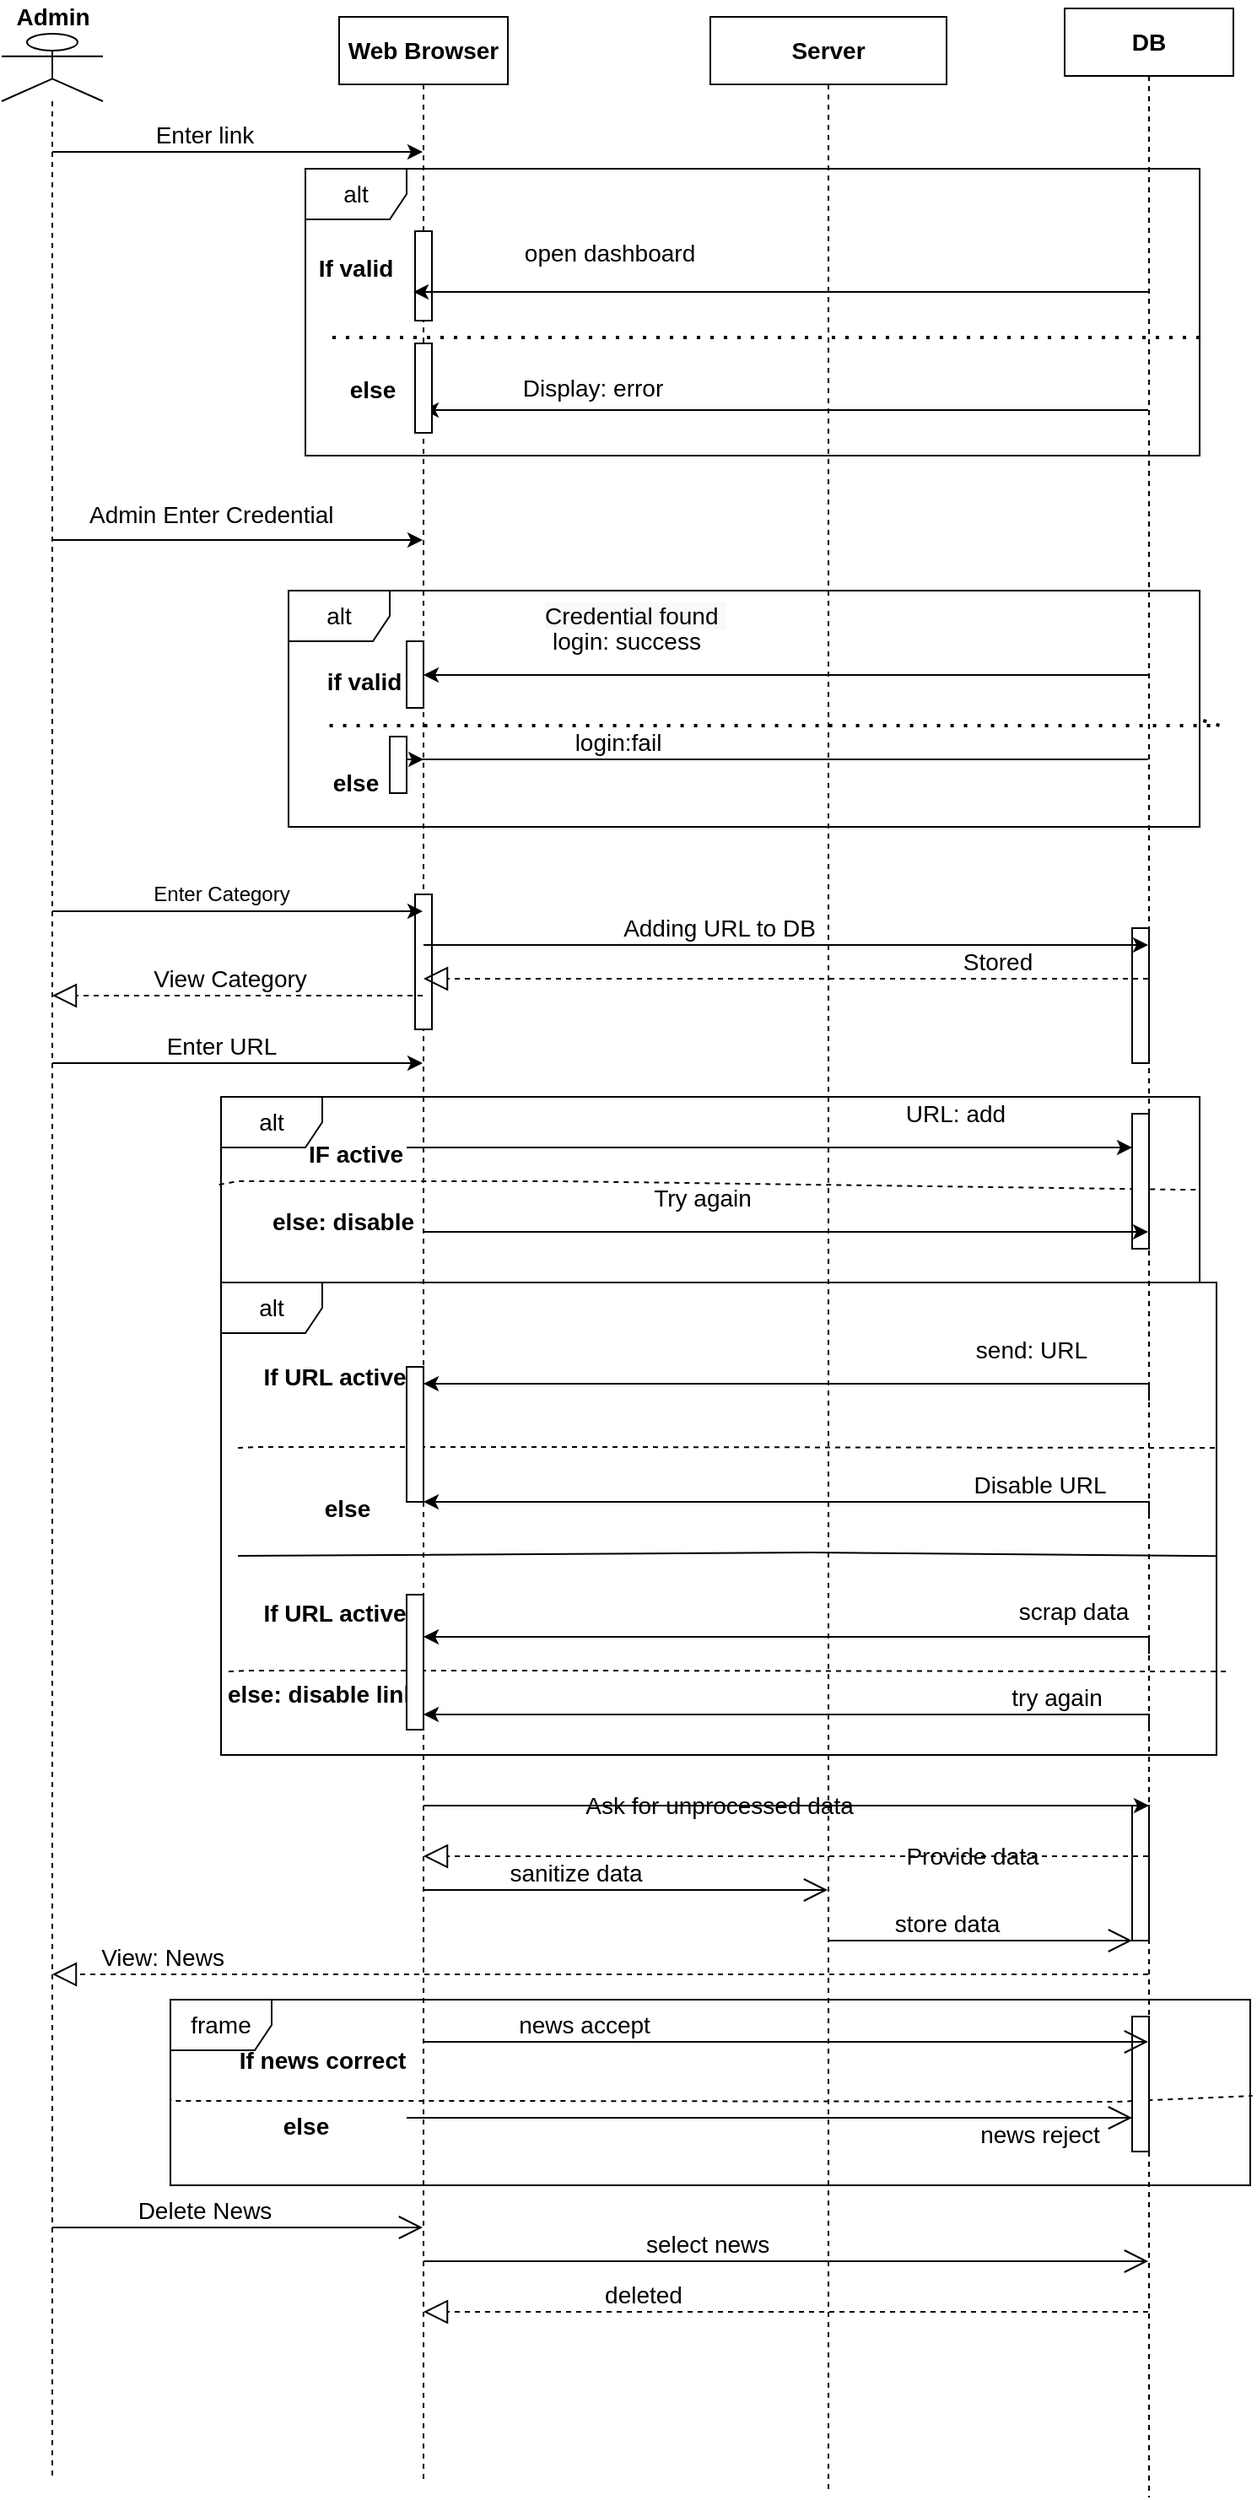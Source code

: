 <mxfile version="16.5.2" type="device"><diagram id="5uaryTtrhcwp85qSFbRe" name="Page-1"><mxGraphModel dx="1108" dy="450" grid="1" gridSize="10" guides="1" tooltips="1" connect="1" arrows="1" fold="1" page="1" pageScale="1" pageWidth="850" pageHeight="1100" math="0" shadow="0"><root><mxCell id="0"/><mxCell id="1" parent="0"/><mxCell id="l9GSLtzO_w3a2xf32Gni-1" value="" style="shape=umlLifeline;participant=umlActor;perimeter=lifelinePerimeter;whiteSpace=wrap;html=1;container=1;collapsible=0;recursiveResize=0;verticalAlign=top;spacingTop=36;outlineConnect=0;" parent="1" vertex="1"><mxGeometry x="80" y="20" width="60" height="1450" as="geometry"/></mxCell><mxCell id="l9GSLtzO_w3a2xf32Gni-2" value="&lt;font style=&quot;font-size: 14px&quot;&gt;&lt;b&gt;Admin&lt;/b&gt;&lt;/font&gt;" style="text;html=1;align=center;verticalAlign=middle;resizable=0;points=[];autosize=1;strokeColor=none;fillColor=none;" parent="1" vertex="1"><mxGeometry x="80" width="60" height="20" as="geometry"/></mxCell><mxCell id="l9GSLtzO_w3a2xf32Gni-4" value="&lt;b&gt;Web Browser&lt;/b&gt;" style="shape=umlLifeline;perimeter=lifelinePerimeter;whiteSpace=wrap;html=1;container=1;collapsible=0;recursiveResize=0;outlineConnect=0;fontSize=14;" parent="1" vertex="1"><mxGeometry x="280" y="10" width="100" height="1460" as="geometry"/></mxCell><mxCell id="l9GSLtzO_w3a2xf32Gni-85" value="Try again" style="text;html=1;align=center;verticalAlign=middle;resizable=0;points=[];autosize=1;strokeColor=none;fillColor=none;fontSize=14;" parent="l9GSLtzO_w3a2xf32Gni-4" vertex="1"><mxGeometry x="180" y="690" width="70" height="20" as="geometry"/></mxCell><mxCell id="l9GSLtzO_w3a2xf32Gni-121" value="" style="html=1;points=[];perimeter=orthogonalPerimeter;fontSize=14;" parent="l9GSLtzO_w3a2xf32Gni-4" vertex="1"><mxGeometry x="45" y="520" width="10" height="80" as="geometry"/></mxCell><mxCell id="l9GSLtzO_w3a2xf32Gni-5" value="&lt;b&gt;DB&lt;/b&gt;" style="shape=umlLifeline;perimeter=lifelinePerimeter;whiteSpace=wrap;html=1;container=1;collapsible=0;recursiveResize=0;outlineConnect=0;fontSize=14;" parent="1" vertex="1"><mxGeometry x="710" y="5" width="100" height="1475" as="geometry"/></mxCell><mxCell id="l9GSLtzO_w3a2xf32Gni-6" value="&lt;b&gt;Server&lt;/b&gt;" style="shape=umlLifeline;perimeter=lifelinePerimeter;whiteSpace=wrap;html=1;container=1;collapsible=0;recursiveResize=0;outlineConnect=0;fontSize=14;" parent="1" vertex="1"><mxGeometry x="500" y="10" width="140" height="1465" as="geometry"/></mxCell><mxCell id="l9GSLtzO_w3a2xf32Gni-23" value="If valid" style="text;align=center;fontStyle=1;verticalAlign=middle;spacingLeft=3;spacingRight=3;strokeColor=none;rotatable=0;points=[[0,0.5],[1,0.5]];portConstraint=eastwest;fontSize=14;" parent="l9GSLtzO_w3a2xf32Gni-6" vertex="1"><mxGeometry x="-250" y="135" width="80" height="26" as="geometry"/></mxCell><mxCell id="l9GSLtzO_w3a2xf32Gni-34" value="alt" style="shape=umlFrame;whiteSpace=wrap;html=1;fontSize=14;" parent="l9GSLtzO_w3a2xf32Gni-6" vertex="1"><mxGeometry x="-240" y="90" width="530" height="170" as="geometry"/></mxCell><mxCell id="l9GSLtzO_w3a2xf32Gni-57" value="alt" style="shape=umlFrame;whiteSpace=wrap;html=1;fontSize=14;" parent="l9GSLtzO_w3a2xf32Gni-6" vertex="1"><mxGeometry x="-250" y="340" width="540" height="140" as="geometry"/></mxCell><mxCell id="l9GSLtzO_w3a2xf32Gni-60" value="else" style="text;align=center;fontStyle=1;verticalAlign=middle;spacingLeft=3;spacingRight=3;strokeColor=none;rotatable=0;points=[[0,0.5],[1,0.5]];portConstraint=eastwest;fontSize=14;" parent="l9GSLtzO_w3a2xf32Gni-6" vertex="1"><mxGeometry x="-250" y="440" width="80" height="26" as="geometry"/></mxCell><mxCell id="l9GSLtzO_w3a2xf32Gni-63" value="" style="html=1;points=[];perimeter=orthogonalPerimeter;fontSize=14;" parent="l9GSLtzO_w3a2xf32Gni-6" vertex="1"><mxGeometry x="-190" y="426.5" width="10" height="33.5" as="geometry"/></mxCell><mxCell id="l9GSLtzO_w3a2xf32Gni-68" value="Adding URL to DB" style="text;html=1;align=center;verticalAlign=middle;resizable=0;points=[];autosize=1;strokeColor=none;fillColor=none;fontSize=14;" parent="l9GSLtzO_w3a2xf32Gni-6" vertex="1"><mxGeometry x="-60" y="530" width="130" height="20" as="geometry"/></mxCell><mxCell id="l9GSLtzO_w3a2xf32Gni-92" value="" style="endArrow=classic;html=1;rounded=0;fontSize=14;" parent="l9GSLtzO_w3a2xf32Gni-6" edge="1"><mxGeometry width="50" height="50" relative="1" as="geometry"><mxPoint x="-70" y="670" as="sourcePoint"/><mxPoint x="250" y="670" as="targetPoint"/><Array as="points"><mxPoint x="-180" y="670"/><mxPoint x="-59.5" y="670"/></Array></mxGeometry></mxCell><mxCell id="l9GSLtzO_w3a2xf32Gni-93" value="alt" style="shape=umlFrame;whiteSpace=wrap;html=1;fontSize=14;" parent="l9GSLtzO_w3a2xf32Gni-6" vertex="1"><mxGeometry x="-290" y="640" width="580" height="110" as="geometry"/></mxCell><mxCell id="l9GSLtzO_w3a2xf32Gni-98" value="" style="endArrow=none;dashed=1;html=1;rounded=0;fontSize=14;exitX=-0.002;exitY=0.473;exitDx=0;exitDy=0;exitPerimeter=0;" parent="l9GSLtzO_w3a2xf32Gni-6" source="l9GSLtzO_w3a2xf32Gni-93" target="l9GSLtzO_w3a2xf32Gni-93" edge="1"><mxGeometry width="50" height="50" relative="1" as="geometry"><mxPoint x="-20" y="730" as="sourcePoint"/><mxPoint x="30" y="680" as="targetPoint"/><Array as="points"><mxPoint x="-280" y="690"/><mxPoint x="-90" y="690"/><mxPoint x="280" y="695"/></Array></mxGeometry></mxCell><mxCell id="l9GSLtzO_w3a2xf32Gni-95" value="IF active" style="text;align=center;fontStyle=1;verticalAlign=middle;spacingLeft=3;spacingRight=3;strokeColor=none;rotatable=0;points=[[0,0.5],[1,0.5]];portConstraint=eastwest;fontSize=14;" parent="l9GSLtzO_w3a2xf32Gni-6" vertex="1"><mxGeometry x="-250" y="660" width="80" height="26" as="geometry"/></mxCell><mxCell id="l9GSLtzO_w3a2xf32Gni-99" value="" style="html=1;points=[];perimeter=orthogonalPerimeter;fontSize=14;" parent="l9GSLtzO_w3a2xf32Gni-6" vertex="1"><mxGeometry x="250" y="650" width="10" height="80" as="geometry"/></mxCell><mxCell id="l9GSLtzO_w3a2xf32Gni-122" value="" style="html=1;points=[];perimeter=orthogonalPerimeter;fontSize=14;" parent="l9GSLtzO_w3a2xf32Gni-6" vertex="1"><mxGeometry x="250" y="540" width="10" height="80" as="geometry"/></mxCell><mxCell id="l9GSLtzO_w3a2xf32Gni-127" value="Ask for unprocessed data" style="text;html=1;align=center;verticalAlign=middle;resizable=0;points=[];autosize=1;strokeColor=none;fillColor=none;fontSize=14;" parent="l9GSLtzO_w3a2xf32Gni-6" vertex="1"><mxGeometry x="-80" y="1050" width="170" height="20" as="geometry"/></mxCell><mxCell id="l9GSLtzO_w3a2xf32Gni-129" value="Provide data" style="text;html=1;align=center;verticalAlign=middle;resizable=0;points=[];autosize=1;strokeColor=none;fillColor=none;fontSize=14;" parent="l9GSLtzO_w3a2xf32Gni-6" vertex="1"><mxGeometry x="110" y="1080" width="90" height="20" as="geometry"/></mxCell><mxCell id="l9GSLtzO_w3a2xf32Gni-133" value="" style="endArrow=open;endFill=1;endSize=12;html=1;rounded=0;fontSize=14;" parent="l9GSLtzO_w3a2xf32Gni-6" source="l9GSLtzO_w3a2xf32Gni-6" edge="1"><mxGeometry width="160" relative="1" as="geometry"><mxPoint x="100" y="1140" as="sourcePoint"/><mxPoint x="250" y="1140" as="targetPoint"/></mxGeometry></mxCell><mxCell id="l9GSLtzO_w3a2xf32Gni-134" value="store data" style="text;html=1;align=center;verticalAlign=middle;resizable=0;points=[];autosize=1;strokeColor=none;fillColor=none;fontSize=14;" parent="l9GSLtzO_w3a2xf32Gni-6" vertex="1"><mxGeometry x="100" y="1120" width="80" height="20" as="geometry"/></mxCell><mxCell id="l9GSLtzO_w3a2xf32Gni-140" value="news reject" style="text;html=1;align=center;verticalAlign=middle;resizable=0;points=[];autosize=1;strokeColor=none;fillColor=none;fontSize=14;" parent="l9GSLtzO_w3a2xf32Gni-6" vertex="1"><mxGeometry x="150" y="1245" width="90" height="20" as="geometry"/></mxCell><mxCell id="l9GSLtzO_w3a2xf32Gni-151" value="" style="endArrow=open;endFill=1;endSize=12;html=1;rounded=0;fontSize=14;" parent="l9GSLtzO_w3a2xf32Gni-6" edge="1"><mxGeometry width="160" relative="1" as="geometry"><mxPoint x="-180" y="1245" as="sourcePoint"/><mxPoint x="250" y="1245" as="targetPoint"/><Array as="points"><mxPoint x="-49.5" y="1245"/></Array></mxGeometry></mxCell><mxCell id="l9GSLtzO_w3a2xf32Gni-141" value="frame" style="shape=umlFrame;whiteSpace=wrap;html=1;fontSize=14;" parent="l9GSLtzO_w3a2xf32Gni-6" vertex="1"><mxGeometry x="-320" y="1175" width="640" height="110" as="geometry"/></mxCell><mxCell id="l9GSLtzO_w3a2xf32Gni-152" value="" style="endArrow=none;dashed=1;html=1;rounded=0;fontSize=14;entryX=1.002;entryY=0.518;entryDx=0;entryDy=0;entryPerimeter=0;" parent="l9GSLtzO_w3a2xf32Gni-6" target="l9GSLtzO_w3a2xf32Gni-141" edge="1"><mxGeometry width="50" height="50" relative="1" as="geometry"><mxPoint x="-320" y="1232" as="sourcePoint"/><mxPoint x="260" y="1235.5" as="targetPoint"/><Array as="points"><mxPoint x="-319.82" y="1235"/><mxPoint x="-129.82" y="1235"/><mxPoint x="240" y="1235.5"/></Array></mxGeometry></mxCell><mxCell id="l9GSLtzO_w3a2xf32Gni-153" value="" style="html=1;points=[];perimeter=orthogonalPerimeter;fontSize=14;" parent="l9GSLtzO_w3a2xf32Gni-6" vertex="1"><mxGeometry x="250" y="1185" width="10" height="80" as="geometry"/></mxCell><mxCell id="l9GSLtzO_w3a2xf32Gni-154" value="" style="html=1;points=[];perimeter=orthogonalPerimeter;fontSize=14;" parent="l9GSLtzO_w3a2xf32Gni-6" vertex="1"><mxGeometry x="250" y="1060" width="10" height="80" as="geometry"/></mxCell><mxCell id="l9GSLtzO_w3a2xf32Gni-7" value="" style="endArrow=classic;html=1;rounded=0;fontSize=14;" parent="1" source="l9GSLtzO_w3a2xf32Gni-1" target="l9GSLtzO_w3a2xf32Gni-4" edge="1"><mxGeometry width="50" height="50" relative="1" as="geometry"><mxPoint x="400" y="250" as="sourcePoint"/><mxPoint x="330" y="200" as="targetPoint"/><Array as="points"><mxPoint x="210" y="90"/></Array></mxGeometry></mxCell><mxCell id="l9GSLtzO_w3a2xf32Gni-21" value="Enter link" style="text;html=1;align=center;verticalAlign=middle;resizable=0;points=[];autosize=1;strokeColor=none;fillColor=none;fontSize=14;" parent="1" vertex="1"><mxGeometry x="165" y="70" width="70" height="20" as="geometry"/></mxCell><mxCell id="l9GSLtzO_w3a2xf32Gni-24" value="else" style="text;align=center;fontStyle=1;verticalAlign=middle;spacingLeft=3;spacingRight=3;strokeColor=none;rotatable=0;points=[[0,0.5],[1,0.5]];portConstraint=eastwest;fontSize=14;" parent="1" vertex="1"><mxGeometry x="260" y="217" width="80" height="26" as="geometry"/></mxCell><mxCell id="l9GSLtzO_w3a2xf32Gni-29" value="open dashboard" style="text;html=1;align=center;verticalAlign=middle;resizable=0;points=[];autosize=1;strokeColor=none;fillColor=none;fontSize=14;" parent="1" vertex="1"><mxGeometry x="380" y="140" width="120" height="20" as="geometry"/></mxCell><mxCell id="l9GSLtzO_w3a2xf32Gni-30" value="" style="endArrow=classic;html=1;rounded=0;fontSize=14;entryX=0.925;entryY=1.077;entryDx=0;entryDy=0;entryPerimeter=0;" parent="1" source="l9GSLtzO_w3a2xf32Gni-5" edge="1"><mxGeometry width="50" height="50" relative="1" as="geometry"><mxPoint x="565.5" y="243.002" as="sourcePoint"/><mxPoint x="330" y="243.002" as="targetPoint"/></mxGeometry></mxCell><mxCell id="l9GSLtzO_w3a2xf32Gni-31" value="Display: error" style="text;html=1;align=center;verticalAlign=middle;resizable=0;points=[];autosize=1;strokeColor=none;fillColor=none;fontSize=14;" parent="1" vertex="1"><mxGeometry x="380" y="220" width="100" height="20" as="geometry"/></mxCell><mxCell id="l9GSLtzO_w3a2xf32Gni-35" value="" style="html=1;points=[];perimeter=orthogonalPerimeter;fontSize=14;" parent="1" vertex="1"><mxGeometry x="325" y="137" width="10" height="53" as="geometry"/></mxCell><mxCell id="l9GSLtzO_w3a2xf32Gni-36" value="" style="endArrow=none;dashed=1;html=1;dashPattern=1 3;strokeWidth=2;rounded=0;fontSize=14;exitX=1;exitY=0.588;exitDx=0;exitDy=0;exitPerimeter=0;" parent="1" source="l9GSLtzO_w3a2xf32Gni-34" edge="1"><mxGeometry width="50" height="50" relative="1" as="geometry"><mxPoint x="400" y="230" as="sourcePoint"/><mxPoint x="270" y="200" as="targetPoint"/><Array as="points"><mxPoint x="435" y="200"/></Array></mxGeometry></mxCell><mxCell id="l9GSLtzO_w3a2xf32Gni-37" value="" style="html=1;points=[];perimeter=orthogonalPerimeter;fontSize=14;" parent="1" vertex="1"><mxGeometry x="325" y="203.5" width="10" height="53" as="geometry"/></mxCell><mxCell id="l9GSLtzO_w3a2xf32Gni-38" value="&lt;span style=&quot;color: rgb(0 , 0 , 0) ; font-family: &amp;#34;helvetica&amp;#34; ; font-style: normal ; font-weight: 400 ; letter-spacing: normal ; text-align: center ; text-indent: 0px ; text-transform: none ; word-spacing: 0px ; background-color: rgb(255 , 255 , 255) ; display: inline ; float: none&quot;&gt;&lt;font style=&quot;font-size: 14px&quot;&gt;Admin Enter Credential&lt;/font&gt;&lt;font style=&quot;font-size: 12px&quot;&gt;&amp;nbsp;&lt;/font&gt;&lt;/span&gt;" style="text;whiteSpace=wrap;html=1;fontSize=14;" parent="1" vertex="1"><mxGeometry x="130" y="290" width="190" height="30" as="geometry"/></mxCell><mxCell id="l9GSLtzO_w3a2xf32Gni-39" value="" style="endArrow=classic;html=1;rounded=0;fontSize=14;" parent="1" source="l9GSLtzO_w3a2xf32Gni-1" target="l9GSLtzO_w3a2xf32Gni-4" edge="1"><mxGeometry width="50" height="50" relative="1" as="geometry"><mxPoint x="400" y="400" as="sourcePoint"/><mxPoint x="450" y="350" as="targetPoint"/><Array as="points"><mxPoint x="240" y="320"/></Array></mxGeometry></mxCell><mxCell id="l9GSLtzO_w3a2xf32Gni-41" value="&lt;span style=&quot;color: rgb(0 , 0 , 0) ; font-family: &amp;#34;helvetica&amp;#34; ; font-style: normal ; font-weight: 400 ; letter-spacing: normal ; text-align: center ; text-indent: 0px ; text-transform: none ; word-spacing: 0px ; background-color: rgb(248 , 249 , 250) ; display: inline ; float: none&quot;&gt;&lt;font style=&quot;font-size: 14px&quot;&gt;Credential found&amp;nbsp;&lt;/font&gt;&lt;/span&gt;" style="text;whiteSpace=wrap;html=1;fontSize=14;" parent="1" vertex="1"><mxGeometry x="400" y="350" width="150" height="30" as="geometry"/></mxCell><mxCell id="l9GSLtzO_w3a2xf32Gni-48" value="login: success" style="text;html=1;align=center;verticalAlign=middle;resizable=0;points=[];autosize=1;strokeColor=none;fillColor=none;fontSize=14;" parent="1" vertex="1"><mxGeometry x="400" y="370" width="100" height="20" as="geometry"/></mxCell><mxCell id="l9GSLtzO_w3a2xf32Gni-50" value="" style="endArrow=classic;html=1;rounded=0;fontSize=14;" parent="1" source="l9GSLtzO_w3a2xf32Gni-5" target="l9GSLtzO_w3a2xf32Gni-4" edge="1"><mxGeometry width="50" height="50" relative="1" as="geometry"><mxPoint x="570" y="330" as="sourcePoint"/><mxPoint x="450" y="280" as="targetPoint"/><Array as="points"><mxPoint x="480" y="400"/></Array></mxGeometry></mxCell><mxCell id="l9GSLtzO_w3a2xf32Gni-55" value="" style="endArrow=classic;html=1;rounded=0;fontSize=14;startArrow=none;" parent="1" source="l9GSLtzO_w3a2xf32Gni-63" edge="1"><mxGeometry width="50" height="50" relative="1" as="geometry"><mxPoint x="570" y="450" as="sourcePoint"/><mxPoint x="330" y="450" as="targetPoint"/><Array as="points"/></mxGeometry></mxCell><mxCell id="l9GSLtzO_w3a2xf32Gni-56" value="login:fail" style="text;html=1;align=center;verticalAlign=middle;resizable=0;points=[];autosize=1;strokeColor=none;fillColor=none;fontSize=14;" parent="1" vertex="1"><mxGeometry x="410" y="430" width="70" height="20" as="geometry"/></mxCell><mxCell id="l9GSLtzO_w3a2xf32Gni-59" value="if valid" style="text;align=center;fontStyle=1;verticalAlign=middle;spacingLeft=3;spacingRight=3;strokeColor=none;rotatable=0;points=[[0,0.5],[1,0.5]];portConstraint=eastwest;fontSize=14;" parent="1" vertex="1"><mxGeometry x="255" y="390" width="80" height="26" as="geometry"/></mxCell><mxCell id="l9GSLtzO_w3a2xf32Gni-28" value="" style="endArrow=classic;html=1;rounded=0;fontSize=14;entryX=0.925;entryY=1.077;entryDx=0;entryDy=0;entryPerimeter=0;" parent="1" source="l9GSLtzO_w3a2xf32Gni-5" target="l9GSLtzO_w3a2xf32Gni-23" edge="1"><mxGeometry width="50" height="50" relative="1" as="geometry"><mxPoint x="400" y="195" as="sourcePoint"/><mxPoint x="450" y="145" as="targetPoint"/></mxGeometry></mxCell><mxCell id="l9GSLtzO_w3a2xf32Gni-61" value="" style="endArrow=none;dashed=1;html=1;dashPattern=1 3;strokeWidth=2;rounded=0;fontSize=14;exitX=1.004;exitY=0.55;exitDx=0;exitDy=0;exitPerimeter=0;" parent="1" source="l9GSLtzO_w3a2xf32Gni-57" edge="1"><mxGeometry width="50" height="50" relative="1" as="geometry"><mxPoint x="769.5" y="430" as="sourcePoint"/><mxPoint x="270" y="430" as="targetPoint"/><Array as="points"><mxPoint x="802" y="430"/><mxPoint x="610" y="430"/><mxPoint x="470" y="430"/><mxPoint x="280" y="430"/></Array></mxGeometry></mxCell><mxCell id="l9GSLtzO_w3a2xf32Gni-62" value="" style="html=1;points=[];perimeter=orthogonalPerimeter;fontSize=14;" parent="1" vertex="1"><mxGeometry x="320" y="380" width="10" height="39.5" as="geometry"/></mxCell><mxCell id="l9GSLtzO_w3a2xf32Gni-64" value="" style="endArrow=none;html=1;rounded=0;fontSize=14;" parent="1" source="l9GSLtzO_w3a2xf32Gni-5" target="l9GSLtzO_w3a2xf32Gni-63" edge="1"><mxGeometry width="50" height="50" relative="1" as="geometry"><mxPoint x="759.5" y="450" as="sourcePoint"/><mxPoint x="330" y="450" as="targetPoint"/><Array as="points"><mxPoint x="480.5" y="450"/></Array></mxGeometry></mxCell><mxCell id="l9GSLtzO_w3a2xf32Gni-65" value="Enter Category" style="text;html=1;align=center;verticalAlign=middle;resizable=0;points=[];autosize=1;strokeColor=none;fillColor=none;" parent="1" vertex="1"><mxGeometry x="160" y="520" width="100" height="20" as="geometry"/></mxCell><mxCell id="l9GSLtzO_w3a2xf32Gni-66" value="" style="endArrow=classic;html=1;rounded=0;fontSize=14;" parent="1" source="l9GSLtzO_w3a2xf32Gni-1" target="l9GSLtzO_w3a2xf32Gni-4" edge="1"><mxGeometry width="50" height="50" relative="1" as="geometry"><mxPoint x="400" y="560" as="sourcePoint"/><mxPoint x="330" y="510" as="targetPoint"/><Array as="points"><mxPoint x="260" y="540"/></Array></mxGeometry></mxCell><mxCell id="l9GSLtzO_w3a2xf32Gni-67" value="" style="endArrow=classic;html=1;rounded=0;fontSize=14;" parent="1" source="l9GSLtzO_w3a2xf32Gni-4" target="l9GSLtzO_w3a2xf32Gni-5" edge="1"><mxGeometry width="50" height="50" relative="1" as="geometry"><mxPoint x="400" y="560" as="sourcePoint"/><mxPoint x="450" y="510" as="targetPoint"/><Array as="points"><mxPoint x="560" y="560"/></Array></mxGeometry></mxCell><mxCell id="l9GSLtzO_w3a2xf32Gni-69" value="" style="endArrow=block;dashed=1;endFill=0;endSize=12;html=1;rounded=0;fontSize=14;" parent="1" source="l9GSLtzO_w3a2xf32Gni-5" target="l9GSLtzO_w3a2xf32Gni-4" edge="1"><mxGeometry width="160" relative="1" as="geometry"><mxPoint x="430" y="510" as="sourcePoint"/><mxPoint x="410" y="630" as="targetPoint"/><Array as="points"><mxPoint x="610" y="580"/><mxPoint x="500" y="580"/></Array></mxGeometry></mxCell><mxCell id="l9GSLtzO_w3a2xf32Gni-70" value="Stored" style="text;html=1;align=center;verticalAlign=middle;resizable=0;points=[];autosize=1;strokeColor=none;fillColor=none;fontSize=14;" parent="1" vertex="1"><mxGeometry x="640" y="560" width="60" height="20" as="geometry"/></mxCell><mxCell id="l9GSLtzO_w3a2xf32Gni-71" value="" style="endArrow=block;dashed=1;endFill=0;endSize=12;html=1;rounded=0;fontSize=14;" parent="1" source="l9GSLtzO_w3a2xf32Gni-4" target="l9GSLtzO_w3a2xf32Gni-1" edge="1"><mxGeometry width="160" relative="1" as="geometry"><mxPoint x="330" y="510" as="sourcePoint"/><mxPoint x="590" y="510" as="targetPoint"/><Array as="points"><mxPoint x="270" y="590"/><mxPoint x="210" y="590"/></Array></mxGeometry></mxCell><mxCell id="l9GSLtzO_w3a2xf32Gni-72" value="View Category" style="text;html=1;align=center;verticalAlign=middle;resizable=0;points=[];autosize=1;strokeColor=none;fillColor=none;fontSize=14;" parent="1" vertex="1"><mxGeometry x="160" y="570" width="110" height="20" as="geometry"/></mxCell><mxCell id="l9GSLtzO_w3a2xf32Gni-75" value="" style="endArrow=classic;html=1;rounded=0;fontSize=14;" parent="1" source="l9GSLtzO_w3a2xf32Gni-1" target="l9GSLtzO_w3a2xf32Gni-4" edge="1"><mxGeometry width="50" height="50" relative="1" as="geometry"><mxPoint x="119.5" y="550" as="sourcePoint"/><mxPoint x="339.5" y="550" as="targetPoint"/><Array as="points"><mxPoint x="270" y="630"/></Array></mxGeometry></mxCell><mxCell id="l9GSLtzO_w3a2xf32Gni-76" value="Enter URL" style="text;html=1;align=center;verticalAlign=middle;resizable=0;points=[];autosize=1;strokeColor=none;fillColor=none;fontSize=14;" parent="1" vertex="1"><mxGeometry x="170" y="610" width="80" height="20" as="geometry"/></mxCell><mxCell id="l9GSLtzO_w3a2xf32Gni-77" value="alt" style="shape=umlFrame;whiteSpace=wrap;html=1;fontSize=14;" parent="1" vertex="1"><mxGeometry x="210" y="760" width="590" height="280" as="geometry"/></mxCell><mxCell id="l9GSLtzO_w3a2xf32Gni-83" value="URL: add" style="text;html=1;align=center;verticalAlign=middle;resizable=0;points=[];autosize=1;strokeColor=none;fillColor=none;fontSize=14;" parent="1" vertex="1"><mxGeometry x="610" y="650" width="70" height="20" as="geometry"/></mxCell><mxCell id="l9GSLtzO_w3a2xf32Gni-91" value="" style="endArrow=classic;html=1;rounded=0;fontSize=14;" parent="1" source="l9GSLtzO_w3a2xf32Gni-4" target="l9GSLtzO_w3a2xf32Gni-5" edge="1"><mxGeometry width="50" height="50" relative="1" as="geometry"><mxPoint x="360" y="720" as="sourcePoint"/><mxPoint x="530" y="650" as="targetPoint"/><Array as="points"><mxPoint x="440" y="730"/><mxPoint x="470" y="730"/></Array></mxGeometry></mxCell><mxCell id="l9GSLtzO_w3a2xf32Gni-96" value="else: disable" style="text;align=center;fontStyle=1;verticalAlign=middle;spacingLeft=3;spacingRight=3;strokeColor=none;rotatable=0;points=[[0,0.5],[1,0.5]];portConstraint=eastwest;fontSize=14;" parent="1" vertex="1"><mxGeometry x="240" y="710" width="85" height="26" as="geometry"/></mxCell><mxCell id="l9GSLtzO_w3a2xf32Gni-101" value="If URL active" style="text;align=center;fontStyle=1;verticalAlign=middle;spacingLeft=3;spacingRight=3;strokeColor=none;rotatable=0;points=[[0,0.5],[1,0.5]];portConstraint=eastwest;fontSize=14;" parent="1" vertex="1"><mxGeometry x="240" y="800" width="75" height="30" as="geometry"/></mxCell><mxCell id="l9GSLtzO_w3a2xf32Gni-103" value="" style="endArrow=classic;html=1;rounded=0;fontSize=14;" parent="1" edge="1"><mxGeometry width="50" height="50" relative="1" as="geometry"><mxPoint x="760" y="830" as="sourcePoint"/><mxPoint x="330" y="820" as="targetPoint"/><Array as="points"><mxPoint x="760" y="820"/></Array></mxGeometry></mxCell><mxCell id="l9GSLtzO_w3a2xf32Gni-104" value="" style="endArrow=classic;html=1;rounded=0;fontSize=14;" parent="1" edge="1"><mxGeometry width="50" height="50" relative="1" as="geometry"><mxPoint x="760" y="900" as="sourcePoint"/><mxPoint x="330" y="890" as="targetPoint"/><Array as="points"><mxPoint x="760" y="890"/></Array></mxGeometry></mxCell><mxCell id="l9GSLtzO_w3a2xf32Gni-105" value="else: disable link" style="text;align=center;fontStyle=1;verticalAlign=middle;spacingLeft=3;spacingRight=3;strokeColor=none;rotatable=0;points=[[0,0.5],[1,0.5]];portConstraint=eastwest;fontSize=14;" parent="1" vertex="1"><mxGeometry x="230" y="990" width="80" height="26" as="geometry"/></mxCell><mxCell id="l9GSLtzO_w3a2xf32Gni-106" value="" style="endArrow=none;dashed=1;html=1;rounded=0;fontSize=14;" parent="1" edge="1"><mxGeometry width="50" height="50" relative="1" as="geometry"><mxPoint x="220" y="858" as="sourcePoint"/><mxPoint x="800" y="858" as="targetPoint"/><Array as="points"><mxPoint x="231.18" y="857.5"/><mxPoint x="421.18" y="857.5"/><mxPoint x="791" y="858"/></Array></mxGeometry></mxCell><mxCell id="l9GSLtzO_w3a2xf32Gni-107" value="send: URL" style="text;html=1;align=center;verticalAlign=middle;resizable=0;points=[];autosize=1;strokeColor=none;fillColor=none;fontSize=14;" parent="1" vertex="1"><mxGeometry x="650" y="790" width="80" height="20" as="geometry"/></mxCell><mxCell id="l9GSLtzO_w3a2xf32Gni-108" value="Disable URL" style="text;html=1;align=center;verticalAlign=middle;resizable=0;points=[];autosize=1;strokeColor=none;fillColor=none;fontSize=14;" parent="1" vertex="1"><mxGeometry x="650" y="870" width="90" height="20" as="geometry"/></mxCell><mxCell id="l9GSLtzO_w3a2xf32Gni-109" value="If URL active" style="text;align=center;fontStyle=1;verticalAlign=middle;spacingLeft=3;spacingRight=3;strokeColor=none;rotatable=0;points=[[0,0.5],[1,0.5]];portConstraint=eastwest;fontSize=14;" parent="1" vertex="1"><mxGeometry x="240" y="940" width="75" height="30" as="geometry"/></mxCell><mxCell id="l9GSLtzO_w3a2xf32Gni-110" value="" style="endArrow=none;html=1;rounded=0;fontSize=14;entryX=1;entryY=0.579;entryDx=0;entryDy=0;entryPerimeter=0;" parent="1" target="l9GSLtzO_w3a2xf32Gni-77" edge="1"><mxGeometry width="50" height="50" relative="1" as="geometry"><mxPoint x="220" y="922" as="sourcePoint"/><mxPoint x="540" y="910" as="targetPoint"/><Array as="points"><mxPoint x="560" y="920"/></Array></mxGeometry></mxCell><mxCell id="l9GSLtzO_w3a2xf32Gni-114" value="" style="endArrow=classic;html=1;rounded=0;fontSize=14;" parent="1" edge="1"><mxGeometry width="50" height="50" relative="1" as="geometry"><mxPoint x="760" y="980" as="sourcePoint"/><mxPoint x="330" y="970" as="targetPoint"/><Array as="points"><mxPoint x="760" y="970"/></Array></mxGeometry></mxCell><mxCell id="l9GSLtzO_w3a2xf32Gni-115" value="scrap data" style="text;html=1;align=center;verticalAlign=middle;resizable=0;points=[];autosize=1;strokeColor=none;fillColor=none;fontSize=14;" parent="1" vertex="1"><mxGeometry x="675" y="945" width="80" height="20" as="geometry"/></mxCell><mxCell id="l9GSLtzO_w3a2xf32Gni-116" value="else" style="text;align=center;fontStyle=1;verticalAlign=middle;spacingLeft=3;spacingRight=3;strokeColor=none;rotatable=0;points=[[0,0.5],[1,0.5]];portConstraint=eastwest;fontSize=14;" parent="1" vertex="1"><mxGeometry x="245" y="880" width="80" height="26" as="geometry"/></mxCell><mxCell id="l9GSLtzO_w3a2xf32Gni-118" value="" style="endArrow=classic;html=1;rounded=0;fontSize=14;" parent="1" edge="1"><mxGeometry width="50" height="50" relative="1" as="geometry"><mxPoint x="760" y="1026" as="sourcePoint"/><mxPoint x="330" y="1016" as="targetPoint"/><Array as="points"><mxPoint x="760" y="1016"/></Array></mxGeometry></mxCell><mxCell id="l9GSLtzO_w3a2xf32Gni-119" value="" style="endArrow=none;dashed=1;html=1;rounded=0;fontSize=14;" parent="1" edge="1"><mxGeometry width="50" height="50" relative="1" as="geometry"><mxPoint x="214.5" y="990.5" as="sourcePoint"/><mxPoint x="805.5" y="990.5" as="targetPoint"/><Array as="points"><mxPoint x="225.68" y="990"/><mxPoint x="415.68" y="990"/><mxPoint x="785.5" y="990.5"/></Array></mxGeometry></mxCell><mxCell id="l9GSLtzO_w3a2xf32Gni-120" value="try again" style="text;html=1;align=center;verticalAlign=middle;resizable=0;points=[];autosize=1;strokeColor=none;fillColor=none;fontSize=14;" parent="1" vertex="1"><mxGeometry x="670" y="996" width="70" height="20" as="geometry"/></mxCell><mxCell id="l9GSLtzO_w3a2xf32Gni-123" value="" style="html=1;points=[];perimeter=orthogonalPerimeter;fontSize=14;" parent="1" vertex="1"><mxGeometry x="320" y="810" width="10" height="80" as="geometry"/></mxCell><mxCell id="l9GSLtzO_w3a2xf32Gni-124" value="" style="html=1;points=[];perimeter=orthogonalPerimeter;fontSize=14;" parent="1" vertex="1"><mxGeometry x="320" y="945" width="10" height="80" as="geometry"/></mxCell><mxCell id="l9GSLtzO_w3a2xf32Gni-126" value="" style="endArrow=classic;html=1;rounded=0;fontSize=14;" parent="1" source="l9GSLtzO_w3a2xf32Gni-4" target="l9GSLtzO_w3a2xf32Gni-5" edge="1"><mxGeometry width="50" height="50" relative="1" as="geometry"><mxPoint x="490" y="1090" as="sourcePoint"/><mxPoint x="540" y="1040" as="targetPoint"/><Array as="points"><mxPoint x="760" y="1070"/></Array></mxGeometry></mxCell><mxCell id="l9GSLtzO_w3a2xf32Gni-128" value="" style="endArrow=block;dashed=1;endFill=0;endSize=12;html=1;rounded=0;fontSize=14;" parent="1" source="l9GSLtzO_w3a2xf32Gni-5" target="l9GSLtzO_w3a2xf32Gni-4" edge="1"><mxGeometry width="160" relative="1" as="geometry"><mxPoint x="390" y="1140" as="sourcePoint"/><mxPoint x="550" y="1140" as="targetPoint"/><Array as="points"><mxPoint x="350" y="1100"/></Array></mxGeometry></mxCell><mxCell id="l9GSLtzO_w3a2xf32Gni-130" value="" style="endArrow=open;endFill=1;endSize=12;html=1;rounded=0;fontSize=14;" parent="1" source="l9GSLtzO_w3a2xf32Gni-4" target="l9GSLtzO_w3a2xf32Gni-6" edge="1"><mxGeometry width="160" relative="1" as="geometry"><mxPoint x="430" y="1050" as="sourcePoint"/><mxPoint x="590" y="1050" as="targetPoint"/><Array as="points"><mxPoint x="360" y="1120"/><mxPoint x="450" y="1120"/></Array></mxGeometry></mxCell><mxCell id="l9GSLtzO_w3a2xf32Gni-131" value="sanitize data" style="text;html=1;align=center;verticalAlign=middle;resizable=0;points=[];autosize=1;strokeColor=none;fillColor=none;fontSize=14;" parent="1" vertex="1"><mxGeometry x="375" y="1100" width="90" height="20" as="geometry"/></mxCell><mxCell id="l9GSLtzO_w3a2xf32Gni-135" value="" style="endArrow=block;dashed=1;endFill=0;endSize=12;html=1;rounded=0;fontSize=14;" parent="1" source="l9GSLtzO_w3a2xf32Gni-5" target="l9GSLtzO_w3a2xf32Gni-1" edge="1"><mxGeometry width="160" relative="1" as="geometry"><mxPoint x="430" y="1090" as="sourcePoint"/><mxPoint x="590" y="1090" as="targetPoint"/><Array as="points"><mxPoint x="220" y="1170"/></Array></mxGeometry></mxCell><mxCell id="l9GSLtzO_w3a2xf32Gni-136" value="View: News" style="text;html=1;align=center;verticalAlign=middle;resizable=0;points=[];autosize=1;strokeColor=none;fillColor=none;fontSize=14;" parent="1" vertex="1"><mxGeometry x="130" y="1150" width="90" height="20" as="geometry"/></mxCell><mxCell id="l9GSLtzO_w3a2xf32Gni-137" value="" style="endArrow=open;endFill=1;endSize=12;html=1;rounded=0;fontSize=14;" parent="1" source="l9GSLtzO_w3a2xf32Gni-4" target="l9GSLtzO_w3a2xf32Gni-5" edge="1"><mxGeometry width="160" relative="1" as="geometry"><mxPoint x="330" y="1200" as="sourcePoint"/><mxPoint x="490" y="1200" as="targetPoint"/><Array as="points"><mxPoint x="460" y="1210"/></Array></mxGeometry></mxCell><mxCell id="l9GSLtzO_w3a2xf32Gni-138" value="news accept" style="text;html=1;align=center;verticalAlign=middle;resizable=0;points=[];autosize=1;strokeColor=none;fillColor=none;fontSize=14;" parent="1" vertex="1"><mxGeometry x="380" y="1190" width="90" height="20" as="geometry"/></mxCell><mxCell id="l9GSLtzO_w3a2xf32Gni-142" value="If news correct" style="text;align=center;fontStyle=1;verticalAlign=middle;spacingLeft=3;spacingRight=3;strokeColor=none;rotatable=0;points=[[0,0.5],[1,0.5]];portConstraint=eastwest;fontSize=14;" parent="1" vertex="1"><mxGeometry x="270" y="1200" height="40" as="geometry"/></mxCell><mxCell id="l9GSLtzO_w3a2xf32Gni-147" value="&lt;b&gt;else&lt;/b&gt;" style="text;html=1;align=center;verticalAlign=middle;resizable=0;points=[];autosize=1;strokeColor=none;fillColor=none;fontSize=14;" parent="1" vertex="1"><mxGeometry x="240" y="1250" width="40" height="20" as="geometry"/></mxCell><mxCell id="l9GSLtzO_w3a2xf32Gni-155" value="" style="endArrow=open;endFill=1;endSize=12;html=1;rounded=0;fontSize=14;" parent="1" target="l9GSLtzO_w3a2xf32Gni-4" edge="1"><mxGeometry width="160" relative="1" as="geometry"><mxPoint x="110" y="1320" as="sourcePoint"/><mxPoint x="270" y="1320" as="targetPoint"/></mxGeometry></mxCell><mxCell id="l9GSLtzO_w3a2xf32Gni-156" value="Delete News" style="text;html=1;align=center;verticalAlign=middle;resizable=0;points=[];autosize=1;strokeColor=none;fillColor=none;fontSize=14;" parent="1" vertex="1"><mxGeometry x="155" y="1300" width="90" height="20" as="geometry"/></mxCell><mxCell id="l9GSLtzO_w3a2xf32Gni-157" value="" style="endArrow=open;endFill=1;endSize=12;html=1;rounded=0;fontSize=14;" parent="1" source="l9GSLtzO_w3a2xf32Gni-4" target="l9GSLtzO_w3a2xf32Gni-5" edge="1"><mxGeometry width="160" relative="1" as="geometry"><mxPoint x="430" y="1270" as="sourcePoint"/><mxPoint x="590" y="1270" as="targetPoint"/><Array as="points"><mxPoint x="440" y="1340"/></Array></mxGeometry></mxCell><mxCell id="l9GSLtzO_w3a2xf32Gni-158" value="select news&amp;nbsp;" style="text;html=1;align=center;verticalAlign=middle;resizable=0;points=[];autosize=1;strokeColor=none;fillColor=none;fontSize=14;" parent="1" vertex="1"><mxGeometry x="455" y="1320" width="90" height="20" as="geometry"/></mxCell><mxCell id="l9GSLtzO_w3a2xf32Gni-162" value="" style="endArrow=block;dashed=1;endFill=0;endSize=12;html=1;rounded=0;fontSize=14;" parent="1" source="l9GSLtzO_w3a2xf32Gni-5" edge="1"><mxGeometry width="160" relative="1" as="geometry"><mxPoint x="580" y="1370" as="sourcePoint"/><mxPoint x="330" y="1370" as="targetPoint"/></mxGeometry></mxCell><mxCell id="l9GSLtzO_w3a2xf32Gni-164" value="deleted" style="text;html=1;align=center;verticalAlign=middle;resizable=0;points=[];autosize=1;strokeColor=none;fillColor=none;fontSize=14;" parent="1" vertex="1"><mxGeometry x="430" y="1350" width="60" height="20" as="geometry"/></mxCell></root></mxGraphModel></diagram></mxfile>